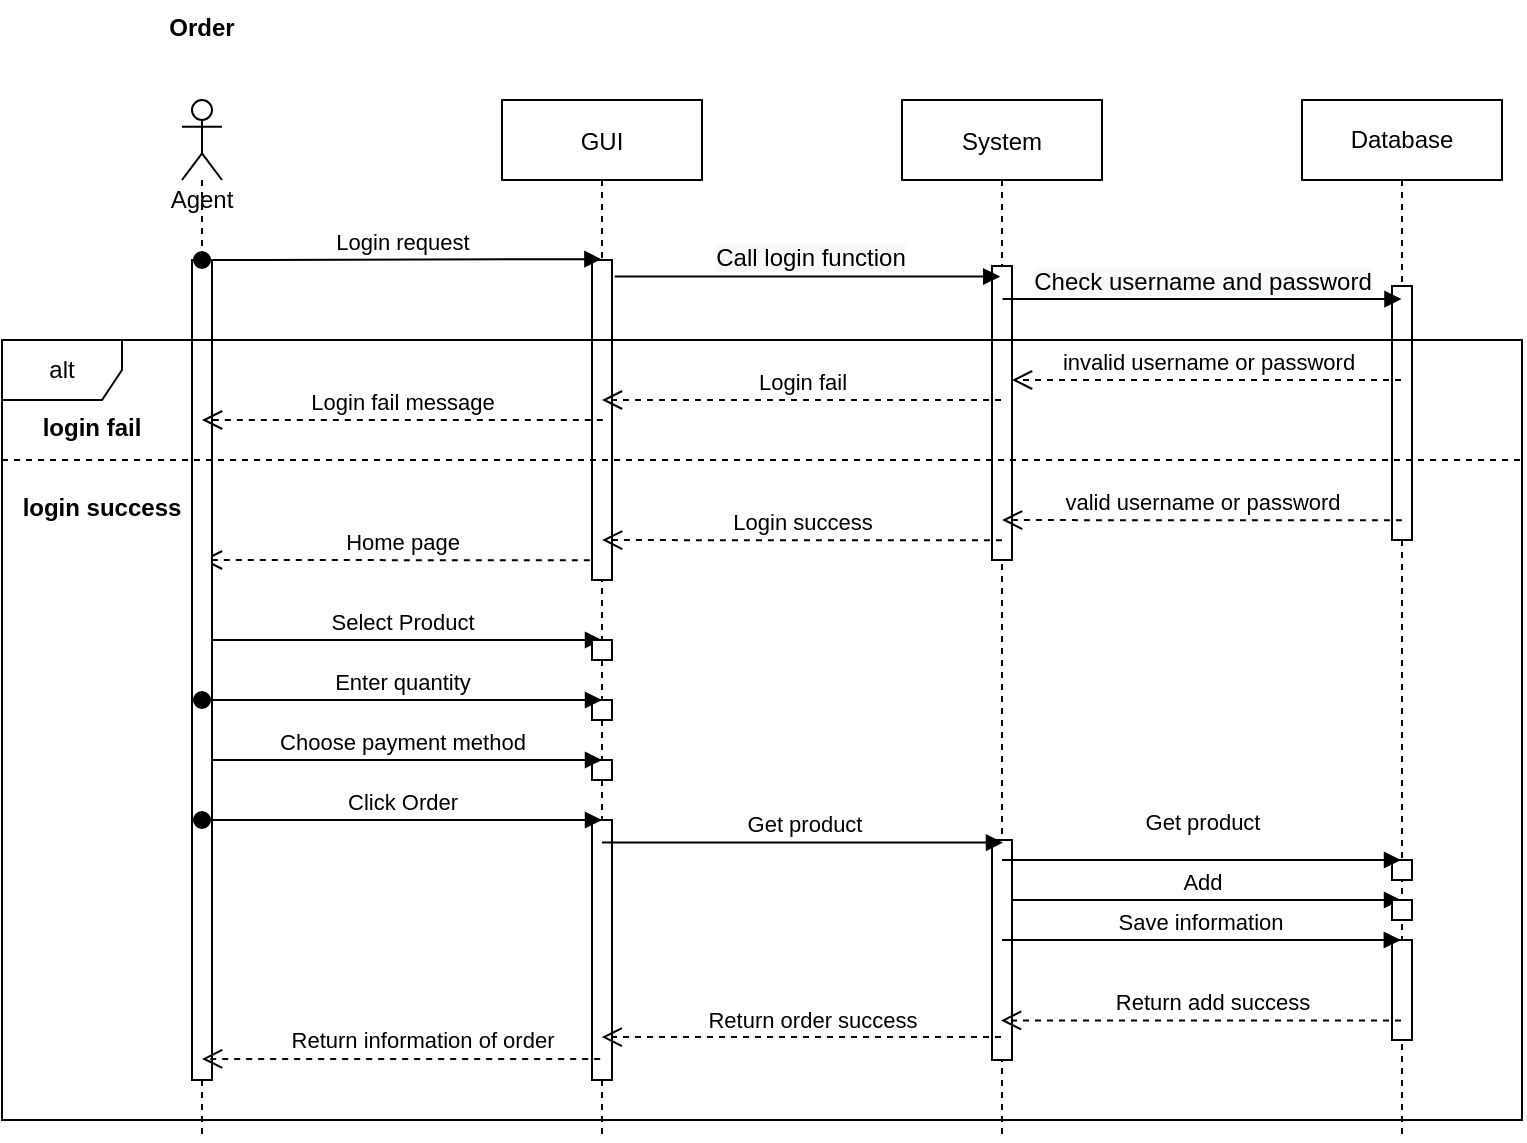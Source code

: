 <mxfile version="16.2.0" type="device"><diagram id="kgpKYQtTHZ0yAKxKKP6v" name="Page-1"><mxGraphModel dx="2100" dy="701" grid="1" gridSize="10" guides="1" tooltips="1" connect="1" arrows="1" fold="1" page="1" pageScale="1" pageWidth="850" pageHeight="1100" math="0" shadow="0"><root><mxCell id="0"/><mxCell id="1" parent="0"/><mxCell id="q59NNil3Ag_OgeX7o2Ad-3" value="GUI" style="shape=umlLifeline;perimeter=lifelinePerimeter;container=1;collapsible=0;recursiveResize=0;rounded=0;shadow=0;strokeWidth=1;" parent="1" vertex="1"><mxGeometry x="210" y="80" width="100" height="520" as="geometry"/></mxCell><mxCell id="q59NNil3Ag_OgeX7o2Ad-4" value="Home page&lt;br&gt;" style="html=1;verticalAlign=bottom;endArrow=open;dashed=1;endSize=8;rounded=0;entryX=0.496;entryY=0.189;entryDx=0;entryDy=0;entryPerimeter=0;" parent="q59NNil3Ag_OgeX7o2Ad-3" edge="1"><mxGeometry x="-0.004" relative="1" as="geometry"><mxPoint x="49.9" y="230.14" as="sourcePoint"/><mxPoint x="-150.0" y="230.0" as="targetPoint"/><Array as="points"/><mxPoint as="offset"/></mxGeometry></mxCell><mxCell id="q59NNil3Ag_OgeX7o2Ad-5" value="Select Product" style="html=1;verticalAlign=bottom;startArrow=oval;startFill=1;endArrow=block;startSize=8;rounded=0;" parent="q59NNil3Ag_OgeX7o2Ad-3" edge="1"><mxGeometry width="60" relative="1" as="geometry"><mxPoint x="-150" y="270" as="sourcePoint"/><mxPoint x="50" y="270" as="targetPoint"/><mxPoint as="offset"/></mxGeometry></mxCell><mxCell id="D4OojastmJehuO6FgWTw-2" value="" style="html=1;points=[];perimeter=orthogonalPerimeter;" vertex="1" parent="q59NNil3Ag_OgeX7o2Ad-3"><mxGeometry x="45" y="80" width="10" height="160" as="geometry"/></mxCell><mxCell id="D4OojastmJehuO6FgWTw-5" value="" style="html=1;points=[];perimeter=orthogonalPerimeter;" vertex="1" parent="q59NNil3Ag_OgeX7o2Ad-3"><mxGeometry x="45" y="270" width="10" height="10" as="geometry"/></mxCell><mxCell id="D4OojastmJehuO6FgWTw-6" value="" style="html=1;points=[];perimeter=orthogonalPerimeter;" vertex="1" parent="q59NNil3Ag_OgeX7o2Ad-3"><mxGeometry x="45" y="300" width="10" height="10" as="geometry"/></mxCell><mxCell id="D4OojastmJehuO6FgWTw-7" value="" style="html=1;points=[];perimeter=orthogonalPerimeter;" vertex="1" parent="q59NNil3Ag_OgeX7o2Ad-3"><mxGeometry x="45" y="330" width="10" height="10" as="geometry"/></mxCell><mxCell id="D4OojastmJehuO6FgWTw-8" value="" style="html=1;points=[];perimeter=orthogonalPerimeter;" vertex="1" parent="q59NNil3Ag_OgeX7o2Ad-3"><mxGeometry x="45" y="360" width="10" height="130" as="geometry"/></mxCell><mxCell id="q59NNil3Ag_OgeX7o2Ad-8" value="System" style="shape=umlLifeline;perimeter=lifelinePerimeter;container=1;collapsible=0;recursiveResize=0;rounded=0;shadow=0;strokeWidth=1;" parent="1" vertex="1"><mxGeometry x="410" y="80" width="100" height="520" as="geometry"/></mxCell><mxCell id="q59NNil3Ag_OgeX7o2Ad-25" value="Add" style="html=1;verticalAlign=bottom;endArrow=block;rounded=0;" parent="q59NNil3Ag_OgeX7o2Ad-8" target="q59NNil3Ag_OgeX7o2Ad-10" edge="1"><mxGeometry x="0.003" width="80" relative="1" as="geometry"><mxPoint x="50" y="400" as="sourcePoint"/><mxPoint x="120" y="390" as="targetPoint"/><mxPoint as="offset"/></mxGeometry></mxCell><mxCell id="D4OojastmJehuO6FgWTw-3" value="" style="html=1;points=[];perimeter=orthogonalPerimeter;" vertex="1" parent="q59NNil3Ag_OgeX7o2Ad-8"><mxGeometry x="45" y="83" width="10" height="147" as="geometry"/></mxCell><mxCell id="D4OojastmJehuO6FgWTw-9" value="" style="html=1;points=[];perimeter=orthogonalPerimeter;" vertex="1" parent="q59NNil3Ag_OgeX7o2Ad-8"><mxGeometry x="45" y="370" width="10" height="110" as="geometry"/></mxCell><mxCell id="q59NNil3Ag_OgeX7o2Ad-10" value="Database" style="shape=umlLifeline;perimeter=lifelinePerimeter;whiteSpace=wrap;html=1;container=1;collapsible=0;recursiveResize=0;outlineConnect=0;" parent="1" vertex="1"><mxGeometry x="610" y="80" width="100" height="520" as="geometry"/></mxCell><mxCell id="D4OojastmJehuO6FgWTw-4" value="" style="html=1;points=[];perimeter=orthogonalPerimeter;" vertex="1" parent="q59NNil3Ag_OgeX7o2Ad-10"><mxGeometry x="45" y="93" width="10" height="127" as="geometry"/></mxCell><mxCell id="D4OojastmJehuO6FgWTw-10" value="" style="html=1;points=[];perimeter=orthogonalPerimeter;" vertex="1" parent="q59NNil3Ag_OgeX7o2Ad-10"><mxGeometry x="45" y="420" width="10" height="50" as="geometry"/></mxCell><mxCell id="D4OojastmJehuO6FgWTw-11" value="" style="html=1;points=[];perimeter=orthogonalPerimeter;" vertex="1" parent="q59NNil3Ag_OgeX7o2Ad-10"><mxGeometry x="45" y="380" width="10" height="10" as="geometry"/></mxCell><mxCell id="D4OojastmJehuO6FgWTw-12" value="" style="html=1;points=[];perimeter=orthogonalPerimeter;" vertex="1" parent="q59NNil3Ag_OgeX7o2Ad-10"><mxGeometry x="45" y="400" width="10" height="10" as="geometry"/></mxCell><mxCell id="q59NNil3Ag_OgeX7o2Ad-13" value="Agent" style="shape=umlLifeline;participant=umlActor;perimeter=lifelinePerimeter;whiteSpace=wrap;html=1;container=1;collapsible=0;recursiveResize=0;verticalAlign=top;spacingTop=36;outlineConnect=0;" parent="1" vertex="1"><mxGeometry x="50" y="80" width="20" height="520" as="geometry"/></mxCell><mxCell id="q59NNil3Ag_OgeX7o2Ad-37" value="Choose payment method" style="html=1;verticalAlign=bottom;startArrow=oval;startFill=1;endArrow=block;startSize=8;rounded=0;" parent="q59NNil3Ag_OgeX7o2Ad-13" edge="1" source="q59NNil3Ag_OgeX7o2Ad-13"><mxGeometry width="60" relative="1" as="geometry"><mxPoint x="15" y="330" as="sourcePoint"/><mxPoint x="210" y="330" as="targetPoint"/></mxGeometry></mxCell><mxCell id="D4OojastmJehuO6FgWTw-1" value="" style="html=1;points=[];perimeter=orthogonalPerimeter;" vertex="1" parent="q59NNil3Ag_OgeX7o2Ad-13"><mxGeometry x="5" y="80" width="10" height="410" as="geometry"/></mxCell><mxCell id="q59NNil3Ag_OgeX7o2Ad-15" value="Login request" style="html=1;verticalAlign=bottom;startArrow=oval;startFill=1;endArrow=block;startSize=8;rounded=0;entryX=0.497;entryY=0.153;entryDx=0;entryDy=0;entryPerimeter=0;" parent="1" target="q59NNil3Ag_OgeX7o2Ad-3" edge="1"><mxGeometry width="60" relative="1" as="geometry"><mxPoint x="60" y="160" as="sourcePoint"/><mxPoint x="120" y="160" as="targetPoint"/><Array as="points"><mxPoint x="70" y="160"/><mxPoint x="90" y="160"/></Array></mxGeometry></mxCell><mxCell id="q59NNil3Ag_OgeX7o2Ad-16" value="invalid username or password" style="html=1;verticalAlign=bottom;endArrow=open;dashed=1;endSize=8;rounded=0;" parent="1" source="q59NNil3Ag_OgeX7o2Ad-10" edge="1"><mxGeometry x="-0.004" relative="1" as="geometry"><mxPoint x="660" y="240" as="sourcePoint"/><mxPoint x="465" y="220" as="targetPoint"/><Array as="points"><mxPoint x="540" y="220"/></Array><mxPoint as="offset"/></mxGeometry></mxCell><mxCell id="q59NNil3Ag_OgeX7o2Ad-17" value="Login fail" style="html=1;verticalAlign=bottom;endArrow=open;dashed=1;endSize=8;rounded=0;" parent="1" source="q59NNil3Ag_OgeX7o2Ad-8" target="q59NNil3Ag_OgeX7o2Ad-3" edge="1"><mxGeometry relative="1" as="geometry"><mxPoint x="460" y="220" as="sourcePoint"/><mxPoint x="380" y="220" as="targetPoint"/><Array as="points"><mxPoint x="300" y="230"/></Array></mxGeometry></mxCell><mxCell id="q59NNil3Ag_OgeX7o2Ad-18" value="Login fail message" style="html=1;verticalAlign=bottom;endArrow=open;dashed=1;endSize=8;rounded=0;" parent="1" edge="1"><mxGeometry relative="1" as="geometry"><mxPoint x="260.41" y="240" as="sourcePoint"/><mxPoint x="60.001" y="240" as="targetPoint"/></mxGeometry></mxCell><mxCell id="q59NNil3Ag_OgeX7o2Ad-20" value="Enter quantity" style="html=1;verticalAlign=bottom;startArrow=oval;startFill=1;endArrow=block;startSize=8;rounded=0;" parent="1" edge="1"><mxGeometry width="60" relative="1" as="geometry"><mxPoint x="60" y="380" as="sourcePoint"/><mxPoint x="260" y="380" as="targetPoint"/></mxGeometry></mxCell><mxCell id="q59NNil3Ag_OgeX7o2Ad-21" value="valid username or password" style="html=1;verticalAlign=bottom;endArrow=open;dashed=1;endSize=8;rounded=0;entryX=0.496;entryY=0.189;entryDx=0;entryDy=0;entryPerimeter=0;" parent="1" edge="1"><mxGeometry x="-0.004" relative="1" as="geometry"><mxPoint x="659.95" y="290.14" as="sourcePoint"/><mxPoint x="460.05" y="290.0" as="targetPoint"/><Array as="points"><mxPoint x="540.45" y="290.14"/></Array><mxPoint as="offset"/></mxGeometry></mxCell><mxCell id="q59NNil3Ag_OgeX7o2Ad-22" value="Login success" style="html=1;verticalAlign=bottom;endArrow=open;dashed=1;endSize=8;rounded=0;entryX=0.496;entryY=0.189;entryDx=0;entryDy=0;entryPerimeter=0;" parent="1" edge="1"><mxGeometry x="-0.004" relative="1" as="geometry"><mxPoint x="459.95" y="300.14" as="sourcePoint"/><mxPoint x="260.05" y="300.0" as="targetPoint"/><Array as="points"><mxPoint x="340.45" y="300.14"/></Array><mxPoint as="offset"/></mxGeometry></mxCell><mxCell id="q59NNil3Ag_OgeX7o2Ad-23" value="&lt;span style=&quot;font-size: 12px ; background-color: rgb(248 , 249 , 250)&quot;&gt;Call login function&lt;/span&gt;" style="html=1;verticalAlign=bottom;endArrow=block;rounded=0;entryX=0.41;entryY=0.033;entryDx=0;entryDy=0;entryPerimeter=0;exitX=1.138;exitY=0.061;exitDx=0;exitDy=0;exitPerimeter=0;" parent="1" edge="1"><mxGeometry x="0.007" width="80" relative="1" as="geometry"><mxPoint x="266.38" y="168.3" as="sourcePoint"/><mxPoint x="459.1" y="168.25" as="targetPoint"/><mxPoint x="1" as="offset"/></mxGeometry></mxCell><mxCell id="q59NNil3Ag_OgeX7o2Ad-24" value="&lt;span style=&quot;font-size: 12px ; background-color: rgb(248 , 249 , 250)&quot;&gt;Check username and password&lt;/span&gt;" style="html=1;verticalAlign=bottom;endArrow=block;rounded=0;entryX=0.491;entryY=0.121;entryDx=0;entryDy=0;entryPerimeter=0;" parent="1" edge="1"><mxGeometry width="80" relative="1" as="geometry"><mxPoint x="460.26" y="179.54" as="sourcePoint"/><mxPoint x="659.73" y="179.54" as="targetPoint"/></mxGeometry></mxCell><mxCell id="q59NNil3Ag_OgeX7o2Ad-26" value="Return add success" style="html=1;verticalAlign=bottom;endArrow=open;dashed=1;endSize=8;rounded=0;entryX=0.495;entryY=0.885;entryDx=0;entryDy=0;entryPerimeter=0;" parent="1" edge="1" target="q59NNil3Ag_OgeX7o2Ad-8" source="q59NNil3Ag_OgeX7o2Ad-10"><mxGeometry x="-0.048" relative="1" as="geometry"><mxPoint x="660" y="520" as="sourcePoint"/><mxPoint x="680" y="630" as="targetPoint"/><mxPoint as="offset"/><Array as="points"/></mxGeometry></mxCell><mxCell id="q59NNil3Ag_OgeX7o2Ad-28" value="Order" style="text;align=center;fontStyle=1;verticalAlign=middle;spacingLeft=3;spacingRight=3;strokeColor=none;rotatable=0;points=[[0,0.5],[1,0.5]];portConstraint=eastwest;" parent="1" vertex="1"><mxGeometry x="25" y="30" width="70" height="26" as="geometry"/></mxCell><mxCell id="q59NNil3Ag_OgeX7o2Ad-29" value="login fail" style="text;align=center;fontStyle=1;verticalAlign=middle;spacingLeft=3;spacingRight=3;strokeColor=none;rotatable=0;points=[[0,0.5],[1,0.5]];portConstraint=eastwest;" parent="1" vertex="1"><mxGeometry x="-20" y="230" width="50" height="26" as="geometry"/></mxCell><mxCell id="q59NNil3Ag_OgeX7o2Ad-30" value="login success" style="text;align=center;fontStyle=1;verticalAlign=middle;spacingLeft=3;spacingRight=3;strokeColor=none;rotatable=0;points=[[0,0.5],[1,0.5]];portConstraint=eastwest;" parent="1" vertex="1"><mxGeometry x="-10" y="270" width="40" height="26" as="geometry"/></mxCell><mxCell id="q59NNil3Ag_OgeX7o2Ad-6" value="Get product" style="html=1;verticalAlign=bottom;endArrow=block;rounded=0;" parent="1" target="q59NNil3Ag_OgeX7o2Ad-10" edge="1"><mxGeometry y="10" width="80" relative="1" as="geometry"><mxPoint x="460" y="460" as="sourcePoint"/><mxPoint x="640" y="460" as="targetPoint"/><mxPoint as="offset"/><Array as="points"/></mxGeometry></mxCell><mxCell id="q59NNil3Ag_OgeX7o2Ad-34" value="Get product" style="html=1;verticalAlign=bottom;endArrow=block;rounded=0;entryX=0.505;entryY=0.714;entryDx=0;entryDy=0;entryPerimeter=0;" parent="1" target="q59NNil3Ag_OgeX7o2Ad-8" edge="1" source="q59NNil3Ag_OgeX7o2Ad-3"><mxGeometry x="0.003" width="80" relative="1" as="geometry"><mxPoint x="460" y="460" as="sourcePoint"/><mxPoint x="400" y="450" as="targetPoint"/><mxPoint as="offset"/></mxGeometry></mxCell><mxCell id="q59NNil3Ag_OgeX7o2Ad-39" value="Save information" style="html=1;verticalAlign=bottom;endArrow=block;rounded=0;entryX=0.492;entryY=0.929;entryDx=0;entryDy=0;entryPerimeter=0;" parent="1" edge="1"><mxGeometry width="80" relative="1" as="geometry"><mxPoint x="459.996" y="500.0" as="sourcePoint"/><mxPoint x="659.41" y="500.0" as="targetPoint"/></mxGeometry></mxCell><mxCell id="q59NNil3Ag_OgeX7o2Ad-40" value="Return order success" style="html=1;verticalAlign=bottom;endArrow=open;dashed=1;endSize=8;rounded=0;entryX=0.499;entryY=0.901;entryDx=0;entryDy=0;entryPerimeter=0;" parent="1" edge="1" target="q59NNil3Ag_OgeX7o2Ad-3" source="q59NNil3Ag_OgeX7o2Ad-8"><mxGeometry x="-0.048" relative="1" as="geometry"><mxPoint x="390" y="580" as="sourcePoint"/><mxPoint x="340" y="540" as="targetPoint"/><mxPoint as="offset"/><Array as="points"/></mxGeometry></mxCell><mxCell id="q59NNil3Ag_OgeX7o2Ad-41" value="Return information of order" style="html=1;verticalAlign=bottom;endArrow=open;dashed=1;endSize=8;rounded=0;exitX=0.491;exitY=0.922;exitDx=0;exitDy=0;exitPerimeter=0;" parent="1" edge="1" target="q59NNil3Ag_OgeX7o2Ad-13" source="q59NNil3Ag_OgeX7o2Ad-3"><mxGeometry x="-0.1" relative="1" as="geometry"><mxPoint x="190" y="580" as="sourcePoint"/><mxPoint x="80" y="670" as="targetPoint"/><mxPoint as="offset"/><Array as="points"/></mxGeometry></mxCell><mxCell id="q59NNil3Ag_OgeX7o2Ad-38" value="Click Order" style="html=1;verticalAlign=bottom;startArrow=oval;startFill=1;endArrow=block;startSize=8;rounded=0;" parent="1" edge="1"><mxGeometry width="60" relative="1" as="geometry"><mxPoint x="60" y="440" as="sourcePoint"/><mxPoint x="260" y="440" as="targetPoint"/></mxGeometry></mxCell><mxCell id="D4OojastmJehuO6FgWTw-13" value="" style="endArrow=none;dashed=1;html=1;rounded=0;" edge="1" parent="1"><mxGeometry width="50" height="50" relative="1" as="geometry"><mxPoint x="-40" y="260" as="sourcePoint"/><mxPoint x="720" y="260" as="targetPoint"/></mxGeometry></mxCell><mxCell id="D4OojastmJehuO6FgWTw-14" value="alt" style="shape=umlFrame;whiteSpace=wrap;html=1;" vertex="1" parent="1"><mxGeometry x="-40" y="200" width="760" height="390" as="geometry"/></mxCell></root></mxGraphModel></diagram></mxfile>